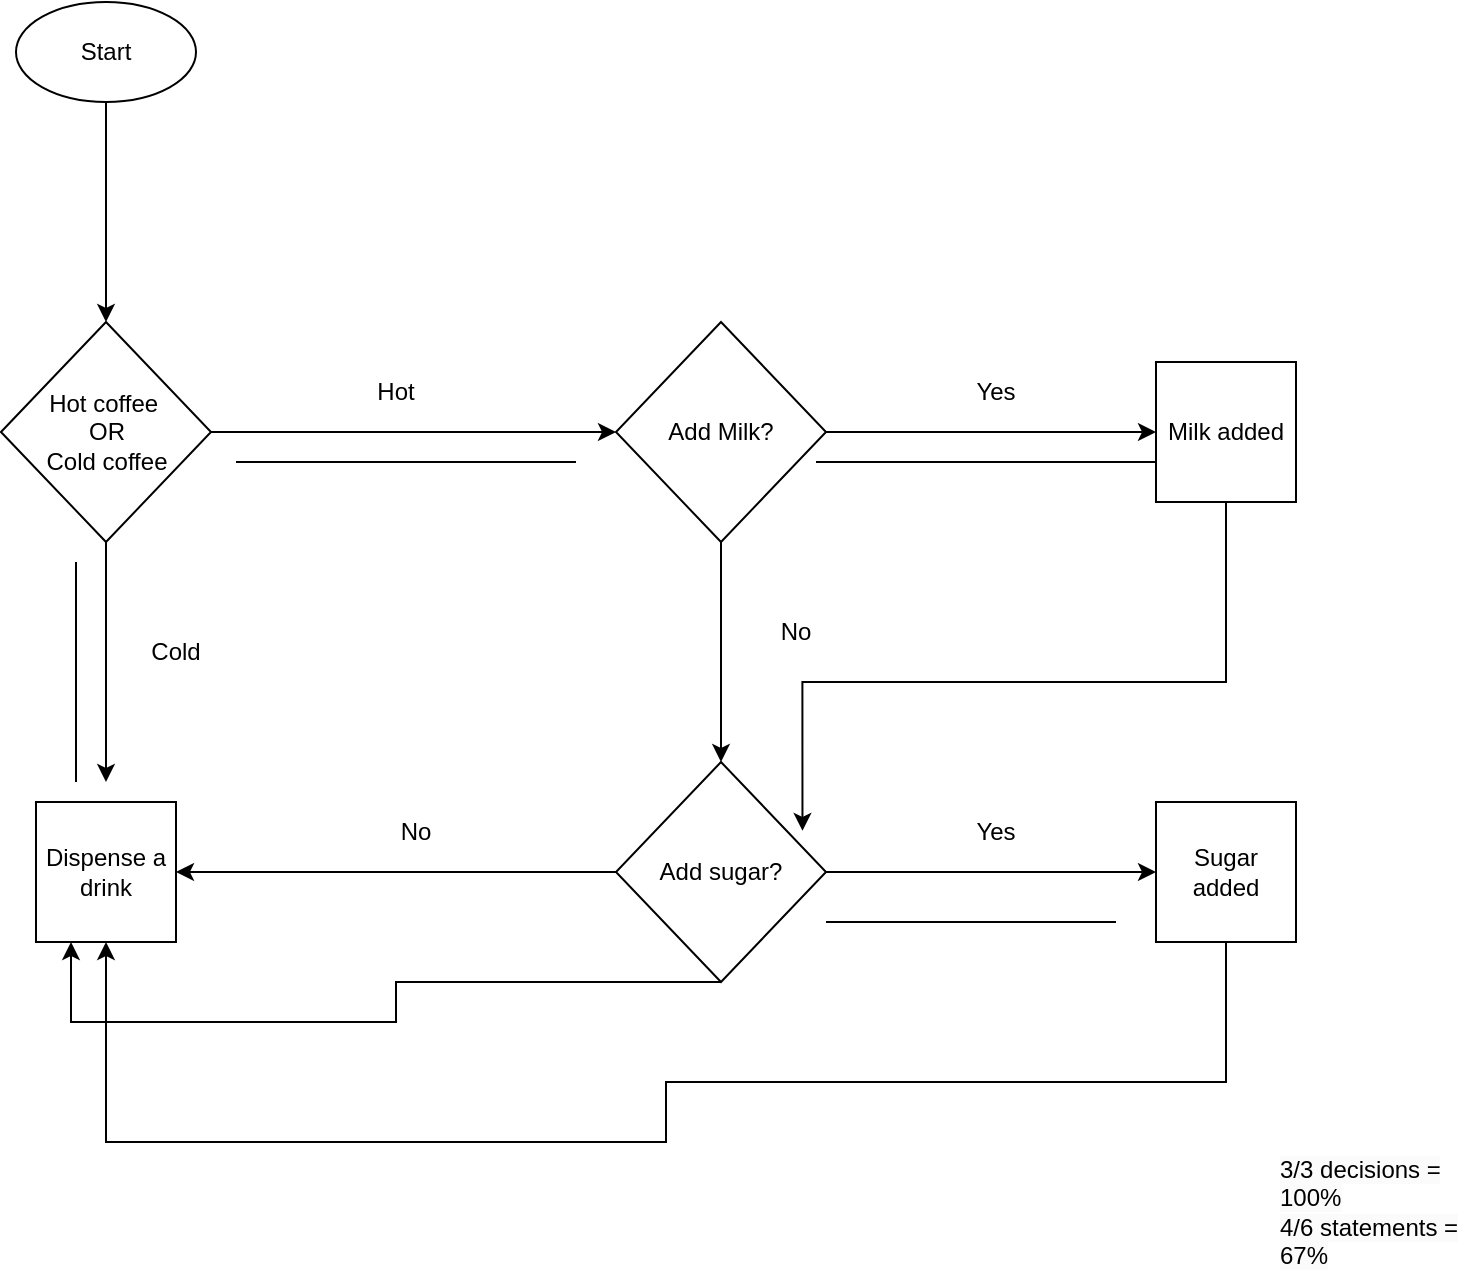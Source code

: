 <mxfile version="22.1.3" type="github">
  <diagram name="Page-1" id="87Xg4siE9XomqJ55rHxj">
    <mxGraphModel dx="1050" dy="522" grid="1" gridSize="10" guides="1" tooltips="1" connect="1" arrows="1" fold="1" page="1" pageScale="1" pageWidth="850" pageHeight="1100" math="0" shadow="0">
      <root>
        <mxCell id="0" />
        <mxCell id="1" parent="0" />
        <mxCell id="TVtoNIf7D6TrQbwczcMy-5" style="edgeStyle=orthogonalEdgeStyle;rounded=0;orthogonalLoop=1;jettySize=auto;html=1;" edge="1" parent="1" source="TVtoNIf7D6TrQbwczcMy-1" target="TVtoNIf7D6TrQbwczcMy-2">
          <mxGeometry relative="1" as="geometry" />
        </mxCell>
        <mxCell id="TVtoNIf7D6TrQbwczcMy-1" value="Start" style="ellipse;whiteSpace=wrap;html=1;" vertex="1" parent="1">
          <mxGeometry x="100" y="30" width="90" height="50" as="geometry" />
        </mxCell>
        <mxCell id="TVtoNIf7D6TrQbwczcMy-6" style="edgeStyle=orthogonalEdgeStyle;rounded=0;orthogonalLoop=1;jettySize=auto;html=1;" edge="1" parent="1" source="TVtoNIf7D6TrQbwczcMy-2">
          <mxGeometry relative="1" as="geometry">
            <mxPoint x="145" y="420" as="targetPoint" />
          </mxGeometry>
        </mxCell>
        <mxCell id="TVtoNIf7D6TrQbwczcMy-9" style="edgeStyle=orthogonalEdgeStyle;rounded=0;orthogonalLoop=1;jettySize=auto;html=1;" edge="1" parent="1" source="TVtoNIf7D6TrQbwczcMy-2">
          <mxGeometry relative="1" as="geometry">
            <mxPoint x="400" y="245" as="targetPoint" />
          </mxGeometry>
        </mxCell>
        <mxCell id="TVtoNIf7D6TrQbwczcMy-2" value="Hot coffee&amp;nbsp;&lt;br&gt;OR&lt;br&gt;Cold coffee" style="rhombus;whiteSpace=wrap;html=1;" vertex="1" parent="1">
          <mxGeometry x="92.5" y="190" width="105" height="110" as="geometry" />
        </mxCell>
        <mxCell id="TVtoNIf7D6TrQbwczcMy-7" value="Cold" style="text;html=1;strokeColor=none;fillColor=none;align=center;verticalAlign=middle;whiteSpace=wrap;rounded=0;" vertex="1" parent="1">
          <mxGeometry x="150" y="340" width="60" height="30" as="geometry" />
        </mxCell>
        <mxCell id="TVtoNIf7D6TrQbwczcMy-8" value="Dispense a drink" style="whiteSpace=wrap;html=1;aspect=fixed;" vertex="1" parent="1">
          <mxGeometry x="110" y="430" width="70" height="70" as="geometry" />
        </mxCell>
        <mxCell id="TVtoNIf7D6TrQbwczcMy-10" value="Hot" style="text;html=1;strokeColor=none;fillColor=none;align=center;verticalAlign=middle;whiteSpace=wrap;rounded=0;" vertex="1" parent="1">
          <mxGeometry x="260" y="210" width="60" height="30" as="geometry" />
        </mxCell>
        <mxCell id="TVtoNIf7D6TrQbwczcMy-12" style="edgeStyle=orthogonalEdgeStyle;rounded=0;orthogonalLoop=1;jettySize=auto;html=1;" edge="1" parent="1" source="TVtoNIf7D6TrQbwczcMy-11">
          <mxGeometry relative="1" as="geometry">
            <mxPoint x="670" y="245" as="targetPoint" />
          </mxGeometry>
        </mxCell>
        <mxCell id="TVtoNIf7D6TrQbwczcMy-15" style="edgeStyle=orthogonalEdgeStyle;rounded=0;orthogonalLoop=1;jettySize=auto;html=1;" edge="1" parent="1" source="TVtoNIf7D6TrQbwczcMy-11">
          <mxGeometry relative="1" as="geometry">
            <mxPoint x="452.5" y="410" as="targetPoint" />
          </mxGeometry>
        </mxCell>
        <mxCell id="TVtoNIf7D6TrQbwczcMy-11" value="Add Milk?" style="rhombus;whiteSpace=wrap;html=1;" vertex="1" parent="1">
          <mxGeometry x="400" y="190" width="105" height="110" as="geometry" />
        </mxCell>
        <mxCell id="TVtoNIf7D6TrQbwczcMy-13" value="Yes" style="text;html=1;strokeColor=none;fillColor=none;align=center;verticalAlign=middle;whiteSpace=wrap;rounded=0;" vertex="1" parent="1">
          <mxGeometry x="560" y="210" width="60" height="30" as="geometry" />
        </mxCell>
        <mxCell id="TVtoNIf7D6TrQbwczcMy-14" value="Milk added" style="whiteSpace=wrap;html=1;aspect=fixed;" vertex="1" parent="1">
          <mxGeometry x="670" y="210" width="70" height="70" as="geometry" />
        </mxCell>
        <mxCell id="TVtoNIf7D6TrQbwczcMy-16" value="No" style="text;html=1;strokeColor=none;fillColor=none;align=center;verticalAlign=middle;whiteSpace=wrap;rounded=0;" vertex="1" parent="1">
          <mxGeometry x="460" y="330" width="60" height="30" as="geometry" />
        </mxCell>
        <mxCell id="TVtoNIf7D6TrQbwczcMy-19" style="edgeStyle=orthogonalEdgeStyle;rounded=0;orthogonalLoop=1;jettySize=auto;html=1;exitX=0;exitY=0.5;exitDx=0;exitDy=0;entryX=1;entryY=0.5;entryDx=0;entryDy=0;" edge="1" parent="1" source="TVtoNIf7D6TrQbwczcMy-17" target="TVtoNIf7D6TrQbwczcMy-8">
          <mxGeometry relative="1" as="geometry" />
        </mxCell>
        <mxCell id="TVtoNIf7D6TrQbwczcMy-20" style="edgeStyle=orthogonalEdgeStyle;rounded=0;orthogonalLoop=1;jettySize=auto;html=1;" edge="1" parent="1" source="TVtoNIf7D6TrQbwczcMy-17">
          <mxGeometry relative="1" as="geometry">
            <mxPoint x="670" y="465" as="targetPoint" />
          </mxGeometry>
        </mxCell>
        <mxCell id="TVtoNIf7D6TrQbwczcMy-23" style="edgeStyle=orthogonalEdgeStyle;rounded=0;orthogonalLoop=1;jettySize=auto;html=1;entryX=0.25;entryY=1;entryDx=0;entryDy=0;" edge="1" parent="1" source="TVtoNIf7D6TrQbwczcMy-17" target="TVtoNIf7D6TrQbwczcMy-8">
          <mxGeometry relative="1" as="geometry">
            <Array as="points">
              <mxPoint x="290" y="520" />
              <mxPoint x="290" y="540" />
              <mxPoint x="128" y="540" />
            </Array>
          </mxGeometry>
        </mxCell>
        <mxCell id="TVtoNIf7D6TrQbwczcMy-17" value="Add sugar?" style="rhombus;whiteSpace=wrap;html=1;" vertex="1" parent="1">
          <mxGeometry x="400" y="410" width="105" height="110" as="geometry" />
        </mxCell>
        <mxCell id="TVtoNIf7D6TrQbwczcMy-18" value="No" style="text;html=1;strokeColor=none;fillColor=none;align=center;verticalAlign=middle;whiteSpace=wrap;rounded=0;" vertex="1" parent="1">
          <mxGeometry x="270" y="430" width="60" height="30" as="geometry" />
        </mxCell>
        <mxCell id="TVtoNIf7D6TrQbwczcMy-25" style="edgeStyle=orthogonalEdgeStyle;rounded=0;orthogonalLoop=1;jettySize=auto;html=1;entryX=0.5;entryY=1;entryDx=0;entryDy=0;" edge="1" parent="1" source="TVtoNIf7D6TrQbwczcMy-21" target="TVtoNIf7D6TrQbwczcMy-8">
          <mxGeometry relative="1" as="geometry">
            <Array as="points">
              <mxPoint x="705" y="570" />
              <mxPoint x="425" y="570" />
              <mxPoint x="425" y="600" />
              <mxPoint x="145" y="600" />
            </Array>
          </mxGeometry>
        </mxCell>
        <mxCell id="TVtoNIf7D6TrQbwczcMy-21" value="Sugar added" style="whiteSpace=wrap;html=1;aspect=fixed;" vertex="1" parent="1">
          <mxGeometry x="670" y="430" width="70" height="70" as="geometry" />
        </mxCell>
        <mxCell id="TVtoNIf7D6TrQbwczcMy-22" value="Yes" style="text;html=1;strokeColor=none;fillColor=none;align=center;verticalAlign=middle;whiteSpace=wrap;rounded=0;" vertex="1" parent="1">
          <mxGeometry x="560" y="430" width="60" height="30" as="geometry" />
        </mxCell>
        <mxCell id="TVtoNIf7D6TrQbwczcMy-26" style="edgeStyle=orthogonalEdgeStyle;rounded=0;orthogonalLoop=1;jettySize=auto;html=1;entryX=0.888;entryY=0.313;entryDx=0;entryDy=0;entryPerimeter=0;" edge="1" parent="1" source="TVtoNIf7D6TrQbwczcMy-14" target="TVtoNIf7D6TrQbwczcMy-17">
          <mxGeometry relative="1" as="geometry">
            <Array as="points">
              <mxPoint x="705" y="370" />
              <mxPoint x="493" y="370" />
            </Array>
          </mxGeometry>
        </mxCell>
        <mxCell id="TVtoNIf7D6TrQbwczcMy-27" value="&lt;span style=&quot;color: rgb(0, 0, 0); font-family: Helvetica; font-size: 12px; font-style: normal; font-variant-ligatures: normal; font-variant-caps: normal; font-weight: 400; letter-spacing: normal; orphans: 2; text-align: center; text-indent: 0px; text-transform: none; widows: 2; word-spacing: 0px; -webkit-text-stroke-width: 0px; background-color: rgb(251, 251, 251); text-decoration-thickness: initial; text-decoration-style: initial; text-decoration-color: initial; float: none; display: inline !important;&quot;&gt;3/3 decisions = 100%&lt;br&gt;4/6 statements = 67%&lt;br&gt;&lt;/span&gt;" style="text;whiteSpace=wrap;html=1;" vertex="1" parent="1">
          <mxGeometry x="730" y="600" width="100" height="40" as="geometry" />
        </mxCell>
        <mxCell id="TVtoNIf7D6TrQbwczcMy-28" value="" style="endArrow=none;html=1;rounded=0;" edge="1" parent="1">
          <mxGeometry width="50" height="50" relative="1" as="geometry">
            <mxPoint x="130" y="420" as="sourcePoint" />
            <mxPoint x="130" y="310" as="targetPoint" />
          </mxGeometry>
        </mxCell>
        <mxCell id="TVtoNIf7D6TrQbwczcMy-29" value="" style="endArrow=none;html=1;rounded=0;" edge="1" parent="1">
          <mxGeometry width="50" height="50" relative="1" as="geometry">
            <mxPoint x="210" y="260" as="sourcePoint" />
            <mxPoint x="380" y="260" as="targetPoint" />
          </mxGeometry>
        </mxCell>
        <mxCell id="TVtoNIf7D6TrQbwczcMy-30" value="" style="endArrow=none;html=1;rounded=0;" edge="1" parent="1">
          <mxGeometry width="50" height="50" relative="1" as="geometry">
            <mxPoint x="500" y="260" as="sourcePoint" />
            <mxPoint x="670" y="260" as="targetPoint" />
          </mxGeometry>
        </mxCell>
        <mxCell id="TVtoNIf7D6TrQbwczcMy-31" value="" style="endArrow=none;html=1;rounded=0;" edge="1" parent="1">
          <mxGeometry width="50" height="50" relative="1" as="geometry">
            <mxPoint x="650" y="490" as="sourcePoint" />
            <mxPoint x="505" y="490" as="targetPoint" />
          </mxGeometry>
        </mxCell>
      </root>
    </mxGraphModel>
  </diagram>
</mxfile>
